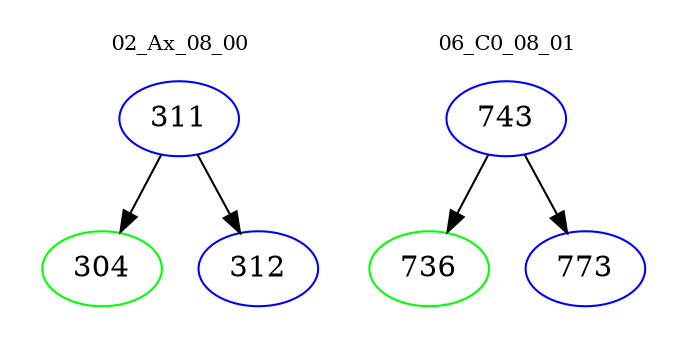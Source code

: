 digraph{
subgraph cluster_0 {
color = white
label = "02_Ax_08_00";
fontsize=10;
T0_311 [label="311", color="blue"]
T0_311 -> T0_304 [color="black"]
T0_304 [label="304", color="green"]
T0_311 -> T0_312 [color="black"]
T0_312 [label="312", color="blue"]
}
subgraph cluster_1 {
color = white
label = "06_C0_08_01";
fontsize=10;
T1_743 [label="743", color="blue"]
T1_743 -> T1_736 [color="black"]
T1_736 [label="736", color="green"]
T1_743 -> T1_773 [color="black"]
T1_773 [label="773", color="blue"]
}
}
